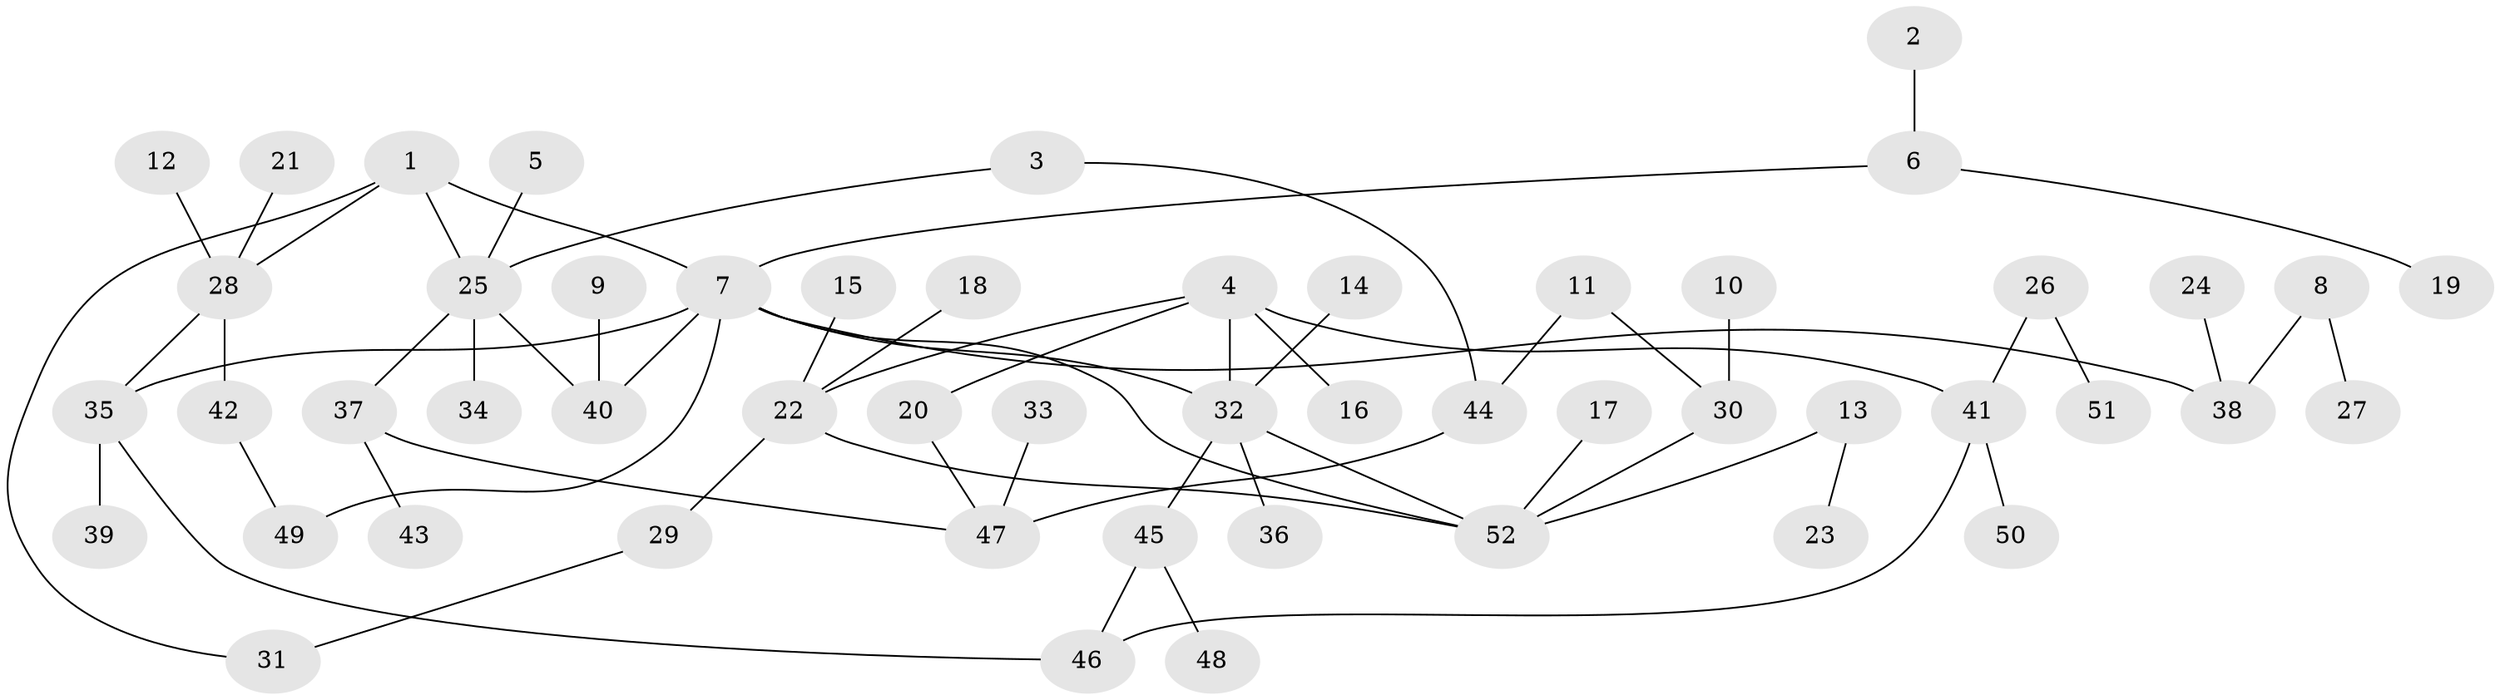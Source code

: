 // original degree distribution, {3: 0.14563106796116504, 9: 0.009708737864077669, 6: 0.038834951456310676, 5: 0.04854368932038835, 7: 0.009708737864077669, 1: 0.42718446601941745, 2: 0.27184466019417475, 4: 0.04854368932038835}
// Generated by graph-tools (version 1.1) at 2025/49/03/09/25 03:49:16]
// undirected, 52 vertices, 62 edges
graph export_dot {
graph [start="1"]
  node [color=gray90,style=filled];
  1;
  2;
  3;
  4;
  5;
  6;
  7;
  8;
  9;
  10;
  11;
  12;
  13;
  14;
  15;
  16;
  17;
  18;
  19;
  20;
  21;
  22;
  23;
  24;
  25;
  26;
  27;
  28;
  29;
  30;
  31;
  32;
  33;
  34;
  35;
  36;
  37;
  38;
  39;
  40;
  41;
  42;
  43;
  44;
  45;
  46;
  47;
  48;
  49;
  50;
  51;
  52;
  1 -- 7 [weight=1.0];
  1 -- 25 [weight=2.0];
  1 -- 28 [weight=1.0];
  1 -- 31 [weight=1.0];
  2 -- 6 [weight=1.0];
  3 -- 25 [weight=1.0];
  3 -- 44 [weight=1.0];
  4 -- 16 [weight=1.0];
  4 -- 20 [weight=1.0];
  4 -- 22 [weight=1.0];
  4 -- 32 [weight=2.0];
  4 -- 41 [weight=1.0];
  5 -- 25 [weight=1.0];
  6 -- 7 [weight=1.0];
  6 -- 19 [weight=1.0];
  7 -- 32 [weight=1.0];
  7 -- 35 [weight=1.0];
  7 -- 38 [weight=1.0];
  7 -- 40 [weight=1.0];
  7 -- 49 [weight=1.0];
  7 -- 52 [weight=1.0];
  8 -- 27 [weight=1.0];
  8 -- 38 [weight=1.0];
  9 -- 40 [weight=1.0];
  10 -- 30 [weight=1.0];
  11 -- 30 [weight=1.0];
  11 -- 44 [weight=1.0];
  12 -- 28 [weight=1.0];
  13 -- 23 [weight=1.0];
  13 -- 52 [weight=1.0];
  14 -- 32 [weight=1.0];
  15 -- 22 [weight=1.0];
  17 -- 52 [weight=1.0];
  18 -- 22 [weight=1.0];
  20 -- 47 [weight=1.0];
  21 -- 28 [weight=1.0];
  22 -- 29 [weight=1.0];
  22 -- 52 [weight=1.0];
  24 -- 38 [weight=1.0];
  25 -- 34 [weight=1.0];
  25 -- 37 [weight=1.0];
  25 -- 40 [weight=1.0];
  26 -- 41 [weight=1.0];
  26 -- 51 [weight=1.0];
  28 -- 35 [weight=1.0];
  28 -- 42 [weight=1.0];
  29 -- 31 [weight=1.0];
  30 -- 52 [weight=1.0];
  32 -- 36 [weight=1.0];
  32 -- 45 [weight=1.0];
  32 -- 52 [weight=1.0];
  33 -- 47 [weight=1.0];
  35 -- 39 [weight=1.0];
  35 -- 46 [weight=1.0];
  37 -- 43 [weight=1.0];
  37 -- 47 [weight=1.0];
  41 -- 46 [weight=1.0];
  41 -- 50 [weight=1.0];
  42 -- 49 [weight=1.0];
  44 -- 47 [weight=1.0];
  45 -- 46 [weight=1.0];
  45 -- 48 [weight=1.0];
}
